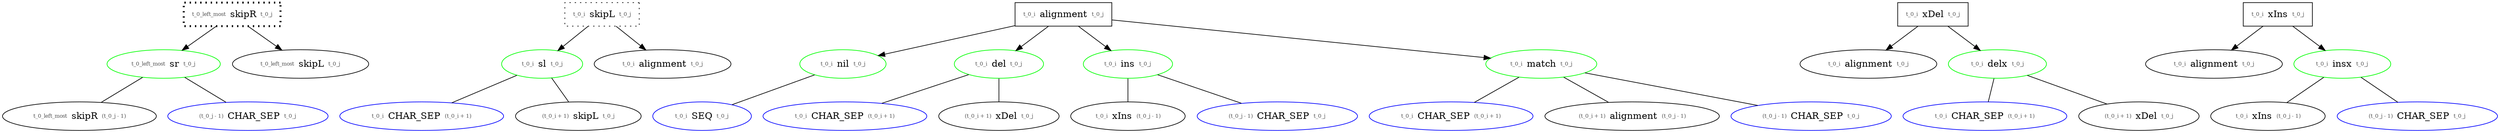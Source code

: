 digraph affinelocsim {
node_1 [ label=<<table border='0'><tr><td><font point-size='8' color='#555555'>t_0_left_most</font></td><td>skipR</td><td><font point-size='8' color='#555555'>t_0_j</font></td></tr></table>>, color="black", shape="box", penwidth=3, style="dotted" ];
node_2 [ label=<<table border='0'><tr><td><font point-size='8' color='#555555'>t_0_left_most</font></td><td>sr</td><td><font point-size='8' color='#555555'>t_0_j</font></td></tr></table>>, color="green" ];
node_3 [ label=<<table border='0'><tr><td><font point-size='8' color='#555555'>t_0_left_most</font></td><td>skipR</td><td><font point-size='8' color='#555555'>(t_0_j - 1)</font></td></tr></table>>, color="black" ];
node_2 -> node_3 [ arrowhead=none ];
node_4 [ label=<<table border='0'><tr><td><font point-size='8' color='#555555'>(t_0_j - 1)</font></td><td>CHAR_SEP</td><td><font point-size='8' color='#555555'>t_0_j</font></td></tr></table>>, color="blue" ];
node_2 -> node_4 [ arrowhead=none ];
node_1 -> node_2;
node_5 [ label=<<table border='0'><tr><td><font point-size='8' color='#555555'>t_0_left_most</font></td><td>skipL</td><td><font point-size='8' color='#555555'>t_0_j</font></td></tr></table>>, color="black" ];
node_1 -> node_5;
node_6 [ label=<<table border='0'><tr><td><font point-size='8' color='#555555'>t_0_i</font></td><td>skipL</td><td><font point-size='8' color='#555555'>t_0_j</font></td></tr></table>>, color="black", shape="box", style="dotted" ];
node_7 [ label=<<table border='0'><tr><td><font point-size='8' color='#555555'>t_0_i</font></td><td>sl</td><td><font point-size='8' color='#555555'>t_0_j</font></td></tr></table>>, color="green" ];
node_8 [ label=<<table border='0'><tr><td><font point-size='8' color='#555555'>t_0_i</font></td><td>CHAR_SEP</td><td><font point-size='8' color='#555555'>(t_0_i + 1)</font></td></tr></table>>, color="blue" ];
node_7 -> node_8 [ arrowhead=none ];
node_9 [ label=<<table border='0'><tr><td><font point-size='8' color='#555555'>(t_0_i + 1)</font></td><td>skipL</td><td><font point-size='8' color='#555555'>t_0_j</font></td></tr></table>>, color="black" ];
node_7 -> node_9 [ arrowhead=none ];
node_6 -> node_7;
node_10 [ label=<<table border='0'><tr><td><font point-size='8' color='#555555'>t_0_i</font></td><td>alignment</td><td><font point-size='8' color='#555555'>t_0_j</font></td></tr></table>>, color="black" ];
node_6 -> node_10;
node_11 [ label=<<table border='0'><tr><td><font point-size='8' color='#555555'>t_0_i</font></td><td>alignment</td><td><font point-size='8' color='#555555'>t_0_j</font></td></tr></table>>, color="black", shape="box" ];
node_12 [ label=<<table border='0'><tr><td><font point-size='8' color='#555555'>t_0_i</font></td><td>nil</td><td><font point-size='8' color='#555555'>t_0_j</font></td></tr></table>>, color="green" ];
node_13 [ label=<<table border='0'><tr><td><font point-size='8' color='#555555'>t_0_i</font></td><td>SEQ</td><td><font point-size='8' color='#555555'>t_0_j</font></td></tr></table>>, color="blue" ];
node_12 -> node_13 [ arrowhead=none ];
node_11 -> node_12;
node_14 [ label=<<table border='0'><tr><td><font point-size='8' color='#555555'>t_0_i</font></td><td>del</td><td><font point-size='8' color='#555555'>t_0_j</font></td></tr></table>>, color="green" ];
node_15 [ label=<<table border='0'><tr><td><font point-size='8' color='#555555'>t_0_i</font></td><td>CHAR_SEP</td><td><font point-size='8' color='#555555'>(t_0_i + 1)</font></td></tr></table>>, color="blue" ];
node_14 -> node_15 [ arrowhead=none ];
node_16 [ label=<<table border='0'><tr><td><font point-size='8' color='#555555'>(t_0_i + 1)</font></td><td>xDel</td><td><font point-size='8' color='#555555'>t_0_j</font></td></tr></table>>, color="black" ];
node_14 -> node_16 [ arrowhead=none ];
node_11 -> node_14;
node_17 [ label=<<table border='0'><tr><td><font point-size='8' color='#555555'>t_0_i</font></td><td>ins</td><td><font point-size='8' color='#555555'>t_0_j</font></td></tr></table>>, color="green" ];
node_18 [ label=<<table border='0'><tr><td><font point-size='8' color='#555555'>t_0_i</font></td><td>xIns</td><td><font point-size='8' color='#555555'>(t_0_j - 1)</font></td></tr></table>>, color="black" ];
node_17 -> node_18 [ arrowhead=none ];
node_19 [ label=<<table border='0'><tr><td><font point-size='8' color='#555555'>(t_0_j - 1)</font></td><td>CHAR_SEP</td><td><font point-size='8' color='#555555'>t_0_j</font></td></tr></table>>, color="blue" ];
node_17 -> node_19 [ arrowhead=none ];
node_11 -> node_17;
node_20 [ label=<<table border='0'><tr><td><font point-size='8' color='#555555'>t_0_i</font></td><td>match</td><td><font point-size='8' color='#555555'>t_0_j</font></td></tr></table>>, color="green" ];
node_21 [ label=<<table border='0'><tr><td><font point-size='8' color='#555555'>t_0_i</font></td><td>CHAR_SEP</td><td><font point-size='8' color='#555555'>(t_0_i + 1)</font></td></tr></table>>, color="blue" ];
node_20 -> node_21 [ arrowhead=none ];
node_22 [ label=<<table border='0'><tr><td><font point-size='8' color='#555555'>(t_0_i + 1)</font></td><td>alignment</td><td><font point-size='8' color='#555555'>(t_0_j - 1)</font></td></tr></table>>, color="black" ];
node_20 -> node_22 [ arrowhead=none ];
node_23 [ label=<<table border='0'><tr><td><font point-size='8' color='#555555'>(t_0_j - 1)</font></td><td>CHAR_SEP</td><td><font point-size='8' color='#555555'>t_0_j</font></td></tr></table>>, color="blue" ];
node_20 -> node_23 [ arrowhead=none ];
node_11 -> node_20;
node_24 [ label=<<table border='0'><tr><td><font point-size='8' color='#555555'>t_0_i</font></td><td>xDel</td><td><font point-size='8' color='#555555'>t_0_j</font></td></tr></table>>, color="black", shape="box" ];
node_25 [ label=<<table border='0'><tr><td><font point-size='8' color='#555555'>t_0_i</font></td><td>alignment</td><td><font point-size='8' color='#555555'>t_0_j</font></td></tr></table>>, color="black" ];
node_24 -> node_25;
node_26 [ label=<<table border='0'><tr><td><font point-size='8' color='#555555'>t_0_i</font></td><td>delx</td><td><font point-size='8' color='#555555'>t_0_j</font></td></tr></table>>, color="green" ];
node_27 [ label=<<table border='0'><tr><td><font point-size='8' color='#555555'>t_0_i</font></td><td>CHAR_SEP</td><td><font point-size='8' color='#555555'>(t_0_i + 1)</font></td></tr></table>>, color="blue" ];
node_26 -> node_27 [ arrowhead=none ];
node_28 [ label=<<table border='0'><tr><td><font point-size='8' color='#555555'>(t_0_i + 1)</font></td><td>xDel</td><td><font point-size='8' color='#555555'>t_0_j</font></td></tr></table>>, color="black" ];
node_26 -> node_28 [ arrowhead=none ];
node_24 -> node_26;
node_29 [ label=<<table border='0'><tr><td><font point-size='8' color='#555555'>t_0_i</font></td><td>xIns</td><td><font point-size='8' color='#555555'>t_0_j</font></td></tr></table>>, color="black", shape="box" ];
node_30 [ label=<<table border='0'><tr><td><font point-size='8' color='#555555'>t_0_i</font></td><td>alignment</td><td><font point-size='8' color='#555555'>t_0_j</font></td></tr></table>>, color="black" ];
node_29 -> node_30;
node_31 [ label=<<table border='0'><tr><td><font point-size='8' color='#555555'>t_0_i</font></td><td>insx</td><td><font point-size='8' color='#555555'>t_0_j</font></td></tr></table>>, color="green" ];
node_32 [ label=<<table border='0'><tr><td><font point-size='8' color='#555555'>t_0_i</font></td><td>xIns</td><td><font point-size='8' color='#555555'>(t_0_j - 1)</font></td></tr></table>>, color="black" ];
node_31 -> node_32 [ arrowhead=none ];
node_33 [ label=<<table border='0'><tr><td><font point-size='8' color='#555555'>(t_0_j - 1)</font></td><td>CHAR_SEP</td><td><font point-size='8' color='#555555'>t_0_j</font></td></tr></table>>, color="blue" ];
node_31 -> node_33 [ arrowhead=none ];
node_29 -> node_31;
}
